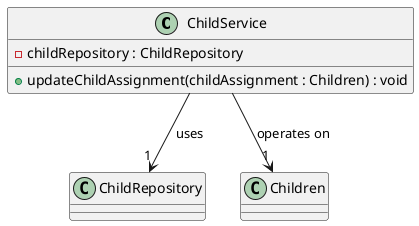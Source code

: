 
@startuml
class ChildService {
    - childRepository : ChildRepository

    + updateChildAssignment(childAssignment : Children) : void
}

class ChildRepository {
}

class Children {
}

ChildService --> "1" ChildRepository : uses
ChildService --> "1" Children : operates on

@enduml
